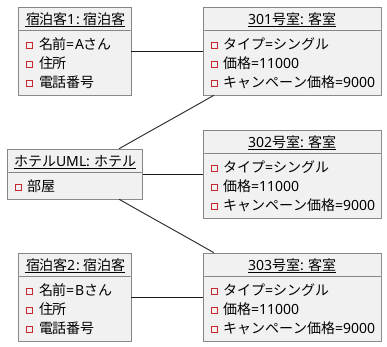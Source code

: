 @startuml オブジェクト図
left to right direction
object "<u>ホテルUML: ホテル" as hottel{
- 部屋
}
object "<u>宿泊客1: 宿泊客" as person1 {
- 名前=Aさん
- 住所
- 電話番号
}
object "<u>宿泊客2: 宿泊客" as person2{
- 名前=Bさん
- 住所
- 電話番号
}
object "<u>301号室: 客室" as room1{
- タイプ=シングル
- 価格=11000
- キャンペーン価格=9000
}
object "<u>302号室: 客室" as room2{
- タイプ=シングル
- 価格=11000
- キャンペーン価格=9000
}
object "<u>303号室: 客室" as room3{
- タイプ=シングル
- 価格=11000
- キャンペーン価格=9000
}
hottel-- room1
hottel-- room2
hottel-- room3
person1-- room1
person2-- room3
@enduml